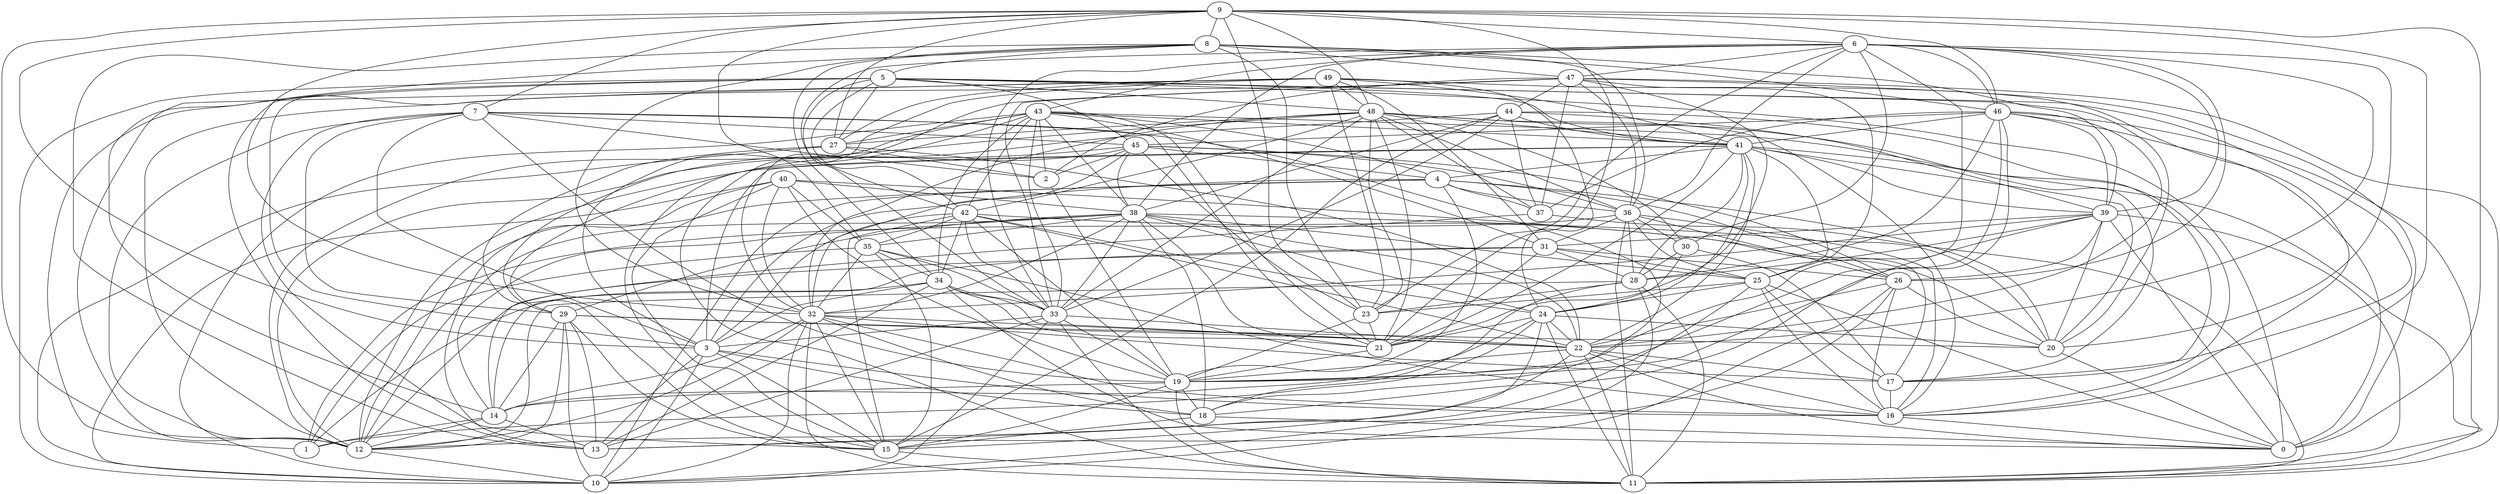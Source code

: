 digraph GG_graph {

subgraph G_graph {
edge [color = black]
"48" -> "42" [dir = none]
"48" -> "32" [dir = none]
"48" -> "23" [dir = none]
"9" -> "6" [dir = none]
"9" -> "8" [dir = none]
"9" -> "16" [dir = none]
"9" -> "27" [dir = none]
"9" -> "35" [dir = none]
"9" -> "21" [dir = none]
"9" -> "12" [dir = none]
"9" -> "3" [dir = none]
"23" -> "19" [dir = none]
"21" -> "19" [dir = none]
"42" -> "24" [dir = none]
"42" -> "20" [dir = none]
"42" -> "3" [dir = none]
"42" -> "19" [dir = none]
"42" -> "35" [dir = none]
"49" -> "48" [dir = none]
"49" -> "3" [dir = none]
"49" -> "16" [dir = none]
"43" -> "27" [dir = none]
"43" -> "2" [dir = none]
"43" -> "4" [dir = none]
"43" -> "34" [dir = none]
"43" -> "42" [dir = none]
"43" -> "21" [dir = none]
"43" -> "41" [dir = none]
"43" -> "16" [dir = none]
"43" -> "15" [dir = none]
"15" -> "11" [dir = none]
"29" -> "15" [dir = none]
"29" -> "20" [dir = none]
"33" -> "22" [dir = none]
"33" -> "3" [dir = none]
"33" -> "10" [dir = none]
"33" -> "13" [dir = none]
"4" -> "36" [dir = none]
"4" -> "37" [dir = none]
"4" -> "26" [dir = none]
"4" -> "3" [dir = none]
"37" -> "14" [dir = none]
"8" -> "23" [dir = none]
"8" -> "47" [dir = none]
"8" -> "34" [dir = none]
"34" -> "0" [dir = none]
"34" -> "22" [dir = none]
"14" -> "13" [dir = none]
"5" -> "1" [dir = none]
"5" -> "41" [dir = none]
"5" -> "42" [dir = none]
"5" -> "20" [dir = none]
"5" -> "33" [dir = none]
"5" -> "48" [dir = none]
"5" -> "17" [dir = none]
"19" -> "15" [dir = none]
"19" -> "18" [dir = none]
"39" -> "32" [dir = none]
"39" -> "20" [dir = none]
"24" -> "1" [dir = none]
"24" -> "22" [dir = none]
"24" -> "20" [dir = none]
"24" -> "14" [dir = none]
"36" -> "30" [dir = none]
"36" -> "31" [dir = none]
"36" -> "28" [dir = none]
"36" -> "11" [dir = none]
"22" -> "0" [dir = none]
"22" -> "11" [dir = none]
"22" -> "17" [dir = none]
"22" -> "19" [dir = none]
"44" -> "15" [dir = none]
"44" -> "29" [dir = none]
"44" -> "17" [dir = none]
"3" -> "13" [dir = none]
"3" -> "10" [dir = none]
"6" -> "26" [dir = none]
"6" -> "38" [dir = none]
"6" -> "47" [dir = none]
"6" -> "43" [dir = none]
"6" -> "39" [dir = none]
"6" -> "20" [dir = none]
"6" -> "30" [dir = none]
"6" -> "23" [dir = none]
"6" -> "36" [dir = none]
"6" -> "22" [dir = none]
"6" -> "33" [dir = none]
"6" -> "42" [dir = none]
"30" -> "17" [dir = none]
"30" -> "28" [dir = none]
"45" -> "2" [dir = none]
"45" -> "36" [dir = none]
"45" -> "12" [dir = none]
"27" -> "15" [dir = none]
"27" -> "10" [dir = none]
"35" -> "33" [dir = none]
"35" -> "1" [dir = none]
"47" -> "12" [dir = none]
"47" -> "32" [dir = none]
"47" -> "37" [dir = none]
"47" -> "21" [dir = none]
"47" -> "25" [dir = none]
"47" -> "33" [dir = none]
"32" -> "16" [dir = none]
"32" -> "14" [dir = none]
"32" -> "11" [dir = none]
"32" -> "12" [dir = none]
"32" -> "17" [dir = none]
"26" -> "13" [dir = none]
"26" -> "10" [dir = none]
"26" -> "22" [dir = none]
"26" -> "20" [dir = none]
"46" -> "45" [dir = none]
"46" -> "28" [dir = none]
"46" -> "39" [dir = none]
"46" -> "22" [dir = none]
"46" -> "41" [dir = none]
"46" -> "18" [dir = none]
"31" -> "12" [dir = none]
"31" -> "26" [dir = none]
"20" -> "0" [dir = none]
"28" -> "10" [dir = none]
"41" -> "25" [dir = none]
"41" -> "24" [dir = none]
"41" -> "21" [dir = none]
"41" -> "11" [dir = none]
"41" -> "22" [dir = none]
"41" -> "12" [dir = none]
"41" -> "20" [dir = none]
"7" -> "15" [dir = none]
"7" -> "21" [dir = none]
"7" -> "12" [dir = none]
"7" -> "2" [dir = none]
"25" -> "16" [dir = none]
"25" -> "0" [dir = none]
"38" -> "21" [dir = none]
"38" -> "18" [dir = none]
"38" -> "29" [dir = none]
"38" -> "33" [dir = none]
"38" -> "12" [dir = none]
"38" -> "35" [dir = none]
"38" -> "32" [dir = none]
"38" -> "25" [dir = none]
"40" -> "32" [dir = none]
"40" -> "10" [dir = none]
"40" -> "35" [dir = none]
"40" -> "19" [dir = none]
"24" -> "11" [dir = none]
"46" -> "19" [dir = none]
"49" -> "12" [dir = none]
"31" -> "21" [dir = none]
"40" -> "38" [dir = none]
"44" -> "39" [dir = none]
"5" -> "0" [dir = none]
"14" -> "12" [dir = none]
"28" -> "12" [dir = none]
"8" -> "14" [dir = none]
"9" -> "0" [dir = none]
"38" -> "24" [dir = none]
"35" -> "16" [dir = none]
"44" -> "38" [dir = none]
"48" -> "27" [dir = none]
"49" -> "31" [dir = none]
"41" -> "3" [dir = none]
"42" -> "33" [dir = none]
"43" -> "38" [dir = none]
"33" -> "11" [dir = none]
"37" -> "11" [dir = none]
"36" -> "16" [dir = none]
"3" -> "16" [dir = none]
"7" -> "29" [dir = none]
"34" -> "21" [dir = none]
"9" -> "32" [dir = none]
"28" -> "23" [dir = none]
"26" -> "16" [dir = none]
"8" -> "46" [dir = none]
"2" -> "19" [dir = none]
"29" -> "13" [dir = none]
"25" -> "17" [dir = none]
"48" -> "37" [dir = none]
"42" -> "22" [dir = none]
"47" -> "11" [dir = none]
"48" -> "16" [dir = none]
"33" -> "19" [dir = none]
"39" -> "28" [dir = none]
"39" -> "19" [dir = none]
"17" -> "16" [dir = none]
"39" -> "31" [dir = none]
"48" -> "30" [dir = none]
"24" -> "21" [dir = none]
"38" -> "20" [dir = none]
"27" -> "22" [dir = none]
"29" -> "10" [dir = none]
"4" -> "20" [dir = none]
"14" -> "1" [dir = none]
"18" -> "0" [dir = none]
"29" -> "12" [dir = none]
"5" -> "45" [dir = none]
"40" -> "17" [dir = none]
"16" -> "0" [dir = none]
"23" -> "21" [dir = none]
"9" -> "48" [dir = none]
"45" -> "32" [dir = none]
"25" -> "12" [dir = none]
"45" -> "38" [dir = none]
"46" -> "0" [dir = none]
"22" -> "16" [dir = none]
"25" -> "24" [dir = none]
"43" -> "31" [dir = none]
"49" -> "11" [dir = none]
"36" -> "26" [dir = none]
"49" -> "27" [dir = none]
"39" -> "26" [dir = none]
"45" -> "23" [dir = none]
"7" -> "3" [dir = none]
"40" -> "13" [dir = none]
"35" -> "34" [dir = none]
"9" -> "46" [dir = none]
"7" -> "18" [dir = none]
"31" -> "28" [dir = none]
"48" -> "21" [dir = none]
"48" -> "36" [dir = none]
"6" -> "19" [dir = none]
"8" -> "32" [dir = none]
"7" -> "19" [dir = none]
"29" -> "14" [dir = none]
"25" -> "23" [dir = none]
"46" -> "37" [dir = none]
"32" -> "22" [dir = none]
"44" -> "33" [dir = none]
"18" -> "15" [dir = none]
"48" -> "17" [dir = none]
"43" -> "33" [dir = none]
"4" -> "12" [dir = none]
"44" -> "41" [dir = none]
"29" -> "22" [dir = none]
"5" -> "10" [dir = none]
"49" -> "41" [dir = none]
"9" -> "7" [dir = none]
"31" -> "25" [dir = none]
"48" -> "41" [dir = none]
"24" -> "15" [dir = none]
"34" -> "13" [dir = none]
"8" -> "39" [dir = none]
"41" -> "39" [dir = none]
"36" -> "1" [dir = none]
"34" -> "33" [dir = none]
"45" -> "26" [dir = none]
"39" -> "0" [dir = none]
"3" -> "15" [dir = none]
"41" -> "28" [dir = none]
"9" -> "23" [dir = none]
"44" -> "37" [dir = none]
"41" -> "4" [dir = none]
"8" -> "13" [dir = none]
"6" -> "46" [dir = none]
"38" -> "22" [dir = none]
"42" -> "15" [dir = none]
"19" -> "14" [dir = none]
"5" -> "13" [dir = none]
"35" -> "15" [dir = none]
"36" -> "25" [dir = none]
"47" -> "0" [dir = none]
"32" -> "15" [dir = none]
"32" -> "18" [dir = none]
"46" -> "11" [dir = none]
"38" -> "14" [dir = none]
"5" -> "27" [dir = none]
"28" -> "18" [dir = none]
"32" -> "10" [dir = none]
"48" -> "33" [dir = none]
"4" -> "10" [dir = none]
"8" -> "5" [dir = none]
"28" -> "11" [dir = none]
"34" -> "1" [dir = none]
"49" -> "24" [dir = none]
"35" -> "32" [dir = none]
"40" -> "15" [dir = none]
"31" -> "14" [dir = none]
"8" -> "36" [dir = none]
"48" -> "12" [dir = none]
"7" -> "45" [dir = none]
"42" -> "34" [dir = none]
"30" -> "24" [dir = none]
"27" -> "2" [dir = none]
"47" -> "2" [dir = none]
"47" -> "44" [dir = none]
"34" -> "3" [dir = none]
"4" -> "19" [dir = none]
"45" -> "29" [dir = none]
"12" -> "10" [dir = none]
"49" -> "23" [dir = none]
"43" -> "10" [dir = none]
"22" -> "13" [dir = none]
"43" -> "3" [dir = none]
"19" -> "11" [dir = none]
"3" -> "18" [dir = none]
"45" -> "4" [dir = none]
"39" -> "11" [dir = none]
"47" -> "36" [dir = none]
}

}
